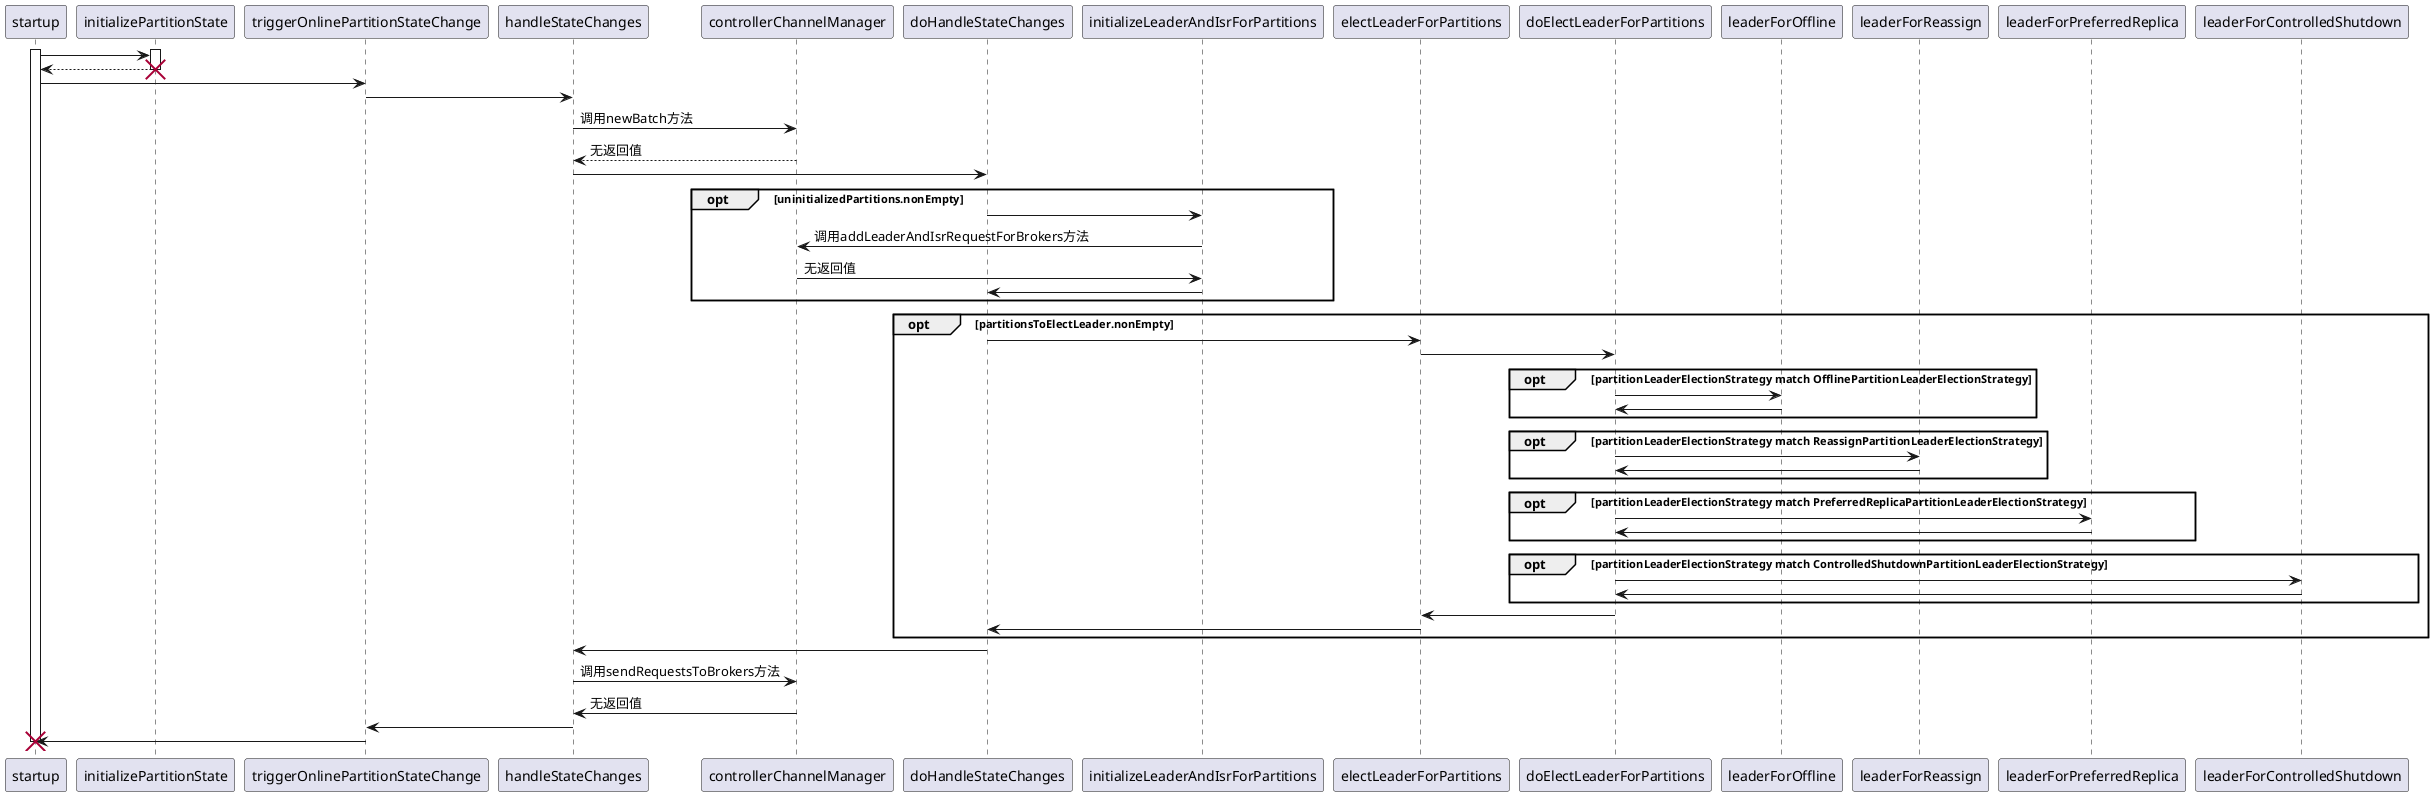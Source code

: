 @startuml
activate startup
activate initializePartitionState
startup-> initializePartitionState:
initializePartitionState--> startup:
destroy initializePartitionState

startup-> triggerOnlinePartitionStateChange
triggerOnlinePartitionStateChange-> handleStateChanges 

handleStateChanges-> controllerChannelManager: 调用newBatch方法
controllerChannelManager--> handleStateChanges:无返回值

handleStateChanges-> doHandleStateChanges

opt uninitializedPartitions.nonEmpty
doHandleStateChanges-> initializeLeaderAndIsrForPartitions
initializeLeaderAndIsrForPartitions-> controllerChannelManager: 调用addLeaderAndIsrRequestForBrokers方法
controllerChannelManager-> initializeLeaderAndIsrForPartitions: 无返回值
initializeLeaderAndIsrForPartitions-> doHandleStateChanges
end

opt partitionsToElectLeader.nonEmpty
doHandleStateChanges-> electLeaderForPartitions
electLeaderForPartitions-> doElectLeaderForPartitions

opt partitionLeaderElectionStrategy match OfflinePartitionLeaderElectionStrategy
doElectLeaderForPartitions-> leaderForOffline
leaderForOffline-> doElectLeaderForPartitions
end
opt partitionLeaderElectionStrategy match ReassignPartitionLeaderElectionStrategy
doElectLeaderForPartitions-> leaderForReassign
leaderForReassign-> doElectLeaderForPartitions
end
opt partitionLeaderElectionStrategy match PreferredReplicaPartitionLeaderElectionStrategy
doElectLeaderForPartitions-> leaderForPreferredReplica 
leaderForPreferredReplica-> doElectLeaderForPartitions
end
opt partitionLeaderElectionStrategy match ControlledShutdownPartitionLeaderElectionStrategy
doElectLeaderForPartitions-> leaderForControlledShutdown
leaderForControlledShutdown-> doElectLeaderForPartitions 
end

doElectLeaderForPartitions-> electLeaderForPartitions 
electLeaderForPartitions-> doHandleStateChanges
end

doHandleStateChanges-> handleStateChanges

handleStateChanges-> controllerChannelManager: 调用sendRequestsToBrokers方法
controllerChannelManager-> handleStateChanges:无返回值

handleStateChanges-> triggerOnlinePartitionStateChange 
triggerOnlinePartitionStateChange-> startup
destroy startup

@enduml